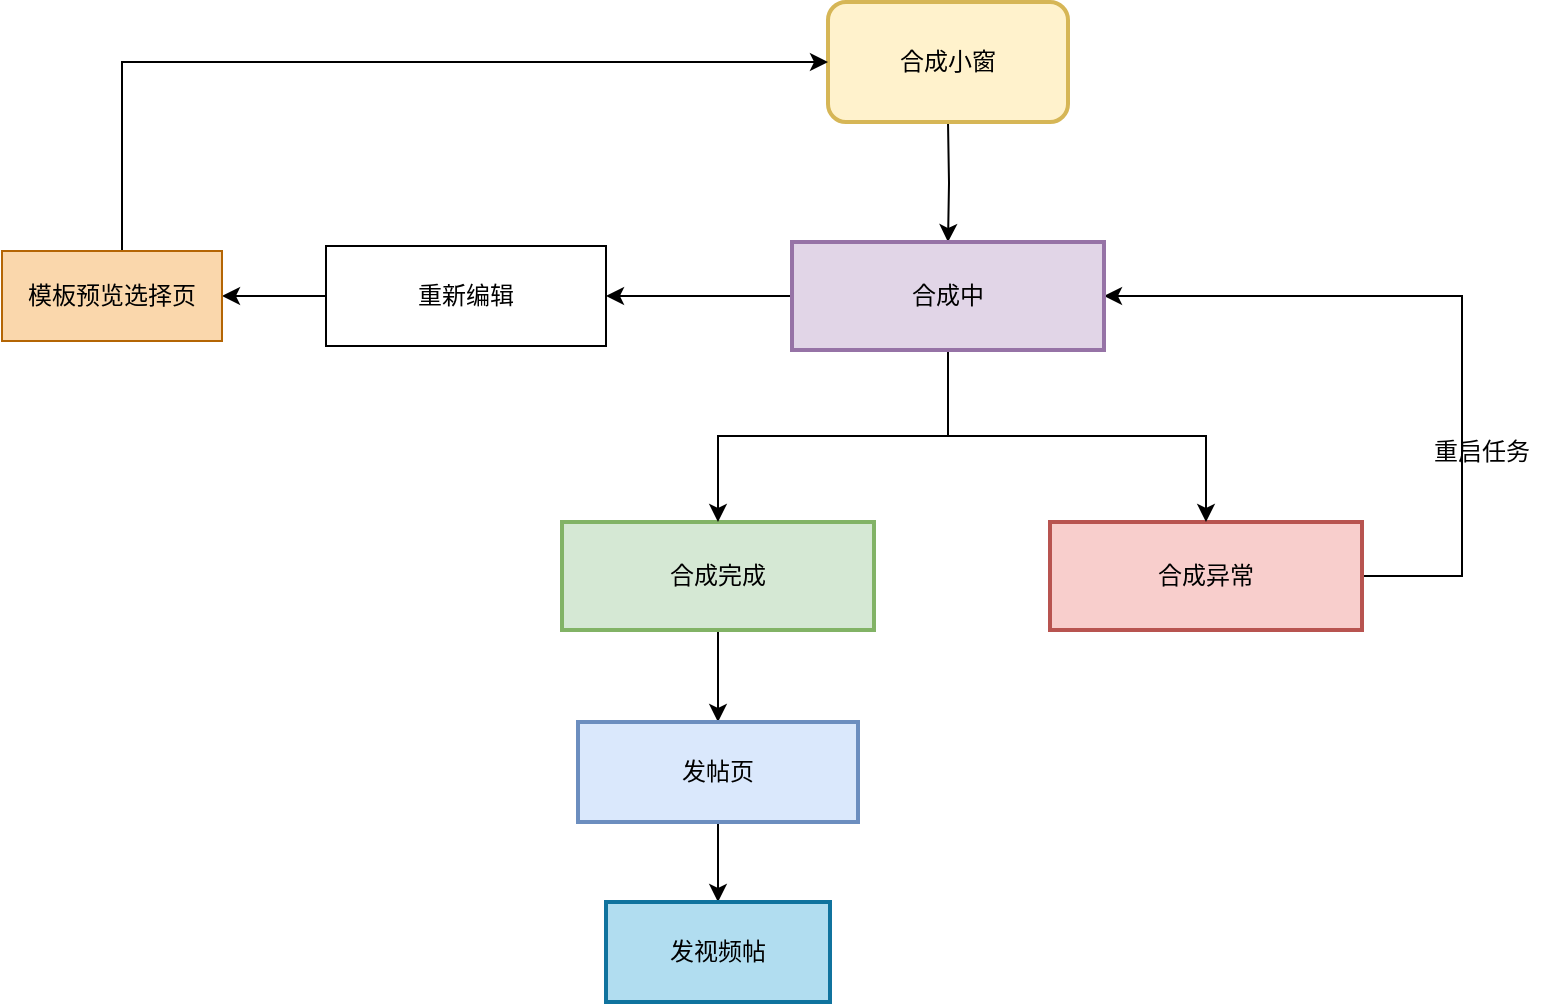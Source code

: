 <mxfile version="27.1.6">
  <diagram name="第 1 页" id="PflZYvhLdvXU3DUgQTAc">
    <mxGraphModel dx="1426" dy="766" grid="1" gridSize="10" guides="1" tooltips="1" connect="1" arrows="1" fold="1" page="1" pageScale="1" pageWidth="827" pageHeight="1169" math="0" shadow="0">
      <root>
        <mxCell id="0" />
        <mxCell id="1" parent="0" />
        <mxCell id="oNfxwmGobl1Gd-9qbuMN-35" style="edgeStyle=orthogonalEdgeStyle;rounded=0;orthogonalLoop=1;jettySize=auto;html=1;entryX=0.5;entryY=0;entryDx=0;entryDy=0;" parent="1" target="oNfxwmGobl1Gd-9qbuMN-32" edge="1">
          <mxGeometry relative="1" as="geometry">
            <mxPoint x="503" y="80" as="sourcePoint" />
          </mxGeometry>
        </mxCell>
        <mxCell id="oNfxwmGobl1Gd-9qbuMN-40" style="edgeStyle=orthogonalEdgeStyle;rounded=0;orthogonalLoop=1;jettySize=auto;html=1;entryX=1;entryY=0.5;entryDx=0;entryDy=0;" parent="1" source="oNfxwmGobl1Gd-9qbuMN-10" target="oNfxwmGobl1Gd-9qbuMN-32" edge="1">
          <mxGeometry relative="1" as="geometry">
            <mxPoint x="870" y="150" as="targetPoint" />
            <Array as="points">
              <mxPoint x="760" y="307" />
              <mxPoint x="760" y="167" />
            </Array>
          </mxGeometry>
        </mxCell>
        <mxCell id="oNfxwmGobl1Gd-9qbuMN-10" value="合成异常" style="whiteSpace=wrap;strokeWidth=2;fillColor=#f8cecc;strokeColor=#b85450;" parent="1" vertex="1">
          <mxGeometry x="554" y="280" width="156" height="54" as="geometry" />
        </mxCell>
        <mxCell id="oNfxwmGobl1Gd-9qbuMN-38" style="edgeStyle=orthogonalEdgeStyle;rounded=0;orthogonalLoop=1;jettySize=auto;html=1;entryX=0.5;entryY=0;entryDx=0;entryDy=0;" parent="1" source="oNfxwmGobl1Gd-9qbuMN-13" target="oNfxwmGobl1Gd-9qbuMN-15" edge="1">
          <mxGeometry relative="1" as="geometry" />
        </mxCell>
        <mxCell id="oNfxwmGobl1Gd-9qbuMN-13" value="合成完成" style="whiteSpace=wrap;strokeWidth=2;fillColor=#d5e8d4;strokeColor=#82b366;" parent="1" vertex="1">
          <mxGeometry x="310" y="280" width="156" height="54" as="geometry" />
        </mxCell>
        <mxCell id="oNfxwmGobl1Gd-9qbuMN-52" style="edgeStyle=orthogonalEdgeStyle;rounded=0;orthogonalLoop=1;jettySize=auto;html=1;entryX=0.5;entryY=0;entryDx=0;entryDy=0;" parent="1" source="oNfxwmGobl1Gd-9qbuMN-15" target="oNfxwmGobl1Gd-9qbuMN-51" edge="1">
          <mxGeometry relative="1" as="geometry" />
        </mxCell>
        <mxCell id="oNfxwmGobl1Gd-9qbuMN-15" value="发帖页" style="whiteSpace=wrap;strokeWidth=2;fillColor=#dae8fc;strokeColor=#6c8ebf;" parent="1" vertex="1">
          <mxGeometry x="318" y="380" width="140" height="50" as="geometry" />
        </mxCell>
        <mxCell id="oNfxwmGobl1Gd-9qbuMN-36" style="edgeStyle=orthogonalEdgeStyle;rounded=0;orthogonalLoop=1;jettySize=auto;html=1;entryX=0.5;entryY=0;entryDx=0;entryDy=0;" parent="1" source="oNfxwmGobl1Gd-9qbuMN-32" target="oNfxwmGobl1Gd-9qbuMN-13" edge="1">
          <mxGeometry relative="1" as="geometry" />
        </mxCell>
        <mxCell id="oNfxwmGobl1Gd-9qbuMN-37" style="edgeStyle=orthogonalEdgeStyle;rounded=0;orthogonalLoop=1;jettySize=auto;html=1;" parent="1" source="oNfxwmGobl1Gd-9qbuMN-32" target="oNfxwmGobl1Gd-9qbuMN-10" edge="1">
          <mxGeometry relative="1" as="geometry" />
        </mxCell>
        <mxCell id="oNfxwmGobl1Gd-9qbuMN-46" style="edgeStyle=orthogonalEdgeStyle;rounded=0;orthogonalLoop=1;jettySize=auto;html=1;entryX=1;entryY=0.5;entryDx=0;entryDy=0;" parent="1" source="oNfxwmGobl1Gd-9qbuMN-32" target="oNfxwmGobl1Gd-9qbuMN-43" edge="1">
          <mxGeometry relative="1" as="geometry" />
        </mxCell>
        <mxCell id="oNfxwmGobl1Gd-9qbuMN-32" value="合成中" style="whiteSpace=wrap;strokeWidth=2;fillColor=#e1d5e7;strokeColor=#9673a6;" parent="1" vertex="1">
          <mxGeometry x="425" y="140" width="156" height="54" as="geometry" />
        </mxCell>
        <mxCell id="oNfxwmGobl1Gd-9qbuMN-41" value="重启任务" style="text;strokeColor=none;fillColor=none;align=left;verticalAlign=middle;spacingLeft=4;spacingRight=4;overflow=hidden;points=[[0,0.5],[1,0.5]];portConstraint=eastwest;rotatable=0;whiteSpace=wrap;html=1;" parent="1" vertex="1">
          <mxGeometry x="740" y="230" width="70" height="30" as="geometry" />
        </mxCell>
        <mxCell id="oNfxwmGobl1Gd-9qbuMN-49" style="edgeStyle=orthogonalEdgeStyle;rounded=0;orthogonalLoop=1;jettySize=auto;html=1;entryX=1;entryY=0.5;entryDx=0;entryDy=0;" parent="1" source="oNfxwmGobl1Gd-9qbuMN-43" target="oNfxwmGobl1Gd-9qbuMN-48" edge="1">
          <mxGeometry relative="1" as="geometry" />
        </mxCell>
        <mxCell id="oNfxwmGobl1Gd-9qbuMN-43" value="重新编辑" style="rounded=0;whiteSpace=wrap;html=1;" parent="1" vertex="1">
          <mxGeometry x="192" y="142" width="140" height="50" as="geometry" />
        </mxCell>
        <mxCell id="oNfxwmGobl1Gd-9qbuMN-45" value="合成小窗" style="rounded=1;whiteSpace=wrap;html=1;strokeWidth=2;fillColor=#fff2cc;strokeColor=#d6b656;" parent="1" vertex="1">
          <mxGeometry x="443" y="20" width="120" height="60" as="geometry" />
        </mxCell>
        <mxCell id="oNfxwmGobl1Gd-9qbuMN-50" style="edgeStyle=orthogonalEdgeStyle;rounded=0;orthogonalLoop=1;jettySize=auto;html=1;entryX=0;entryY=0.5;entryDx=0;entryDy=0;" parent="1" source="oNfxwmGobl1Gd-9qbuMN-48" target="oNfxwmGobl1Gd-9qbuMN-45" edge="1">
          <mxGeometry relative="1" as="geometry">
            <Array as="points">
              <mxPoint x="90" y="50" />
            </Array>
          </mxGeometry>
        </mxCell>
        <mxCell id="oNfxwmGobl1Gd-9qbuMN-48" value="模板预览选择页" style="rounded=0;whiteSpace=wrap;html=1;fillColor=#fad7ac;strokeColor=#b46504;" parent="1" vertex="1">
          <mxGeometry x="30" y="144.5" width="110" height="45" as="geometry" />
        </mxCell>
        <mxCell id="oNfxwmGobl1Gd-9qbuMN-51" value="发视频帖" style="rounded=0;whiteSpace=wrap;html=1;strokeWidth=2;fillColor=#b1ddf0;strokeColor=#10739e;" parent="1" vertex="1">
          <mxGeometry x="332" y="470" width="112" height="50" as="geometry" />
        </mxCell>
      </root>
    </mxGraphModel>
  </diagram>
</mxfile>
